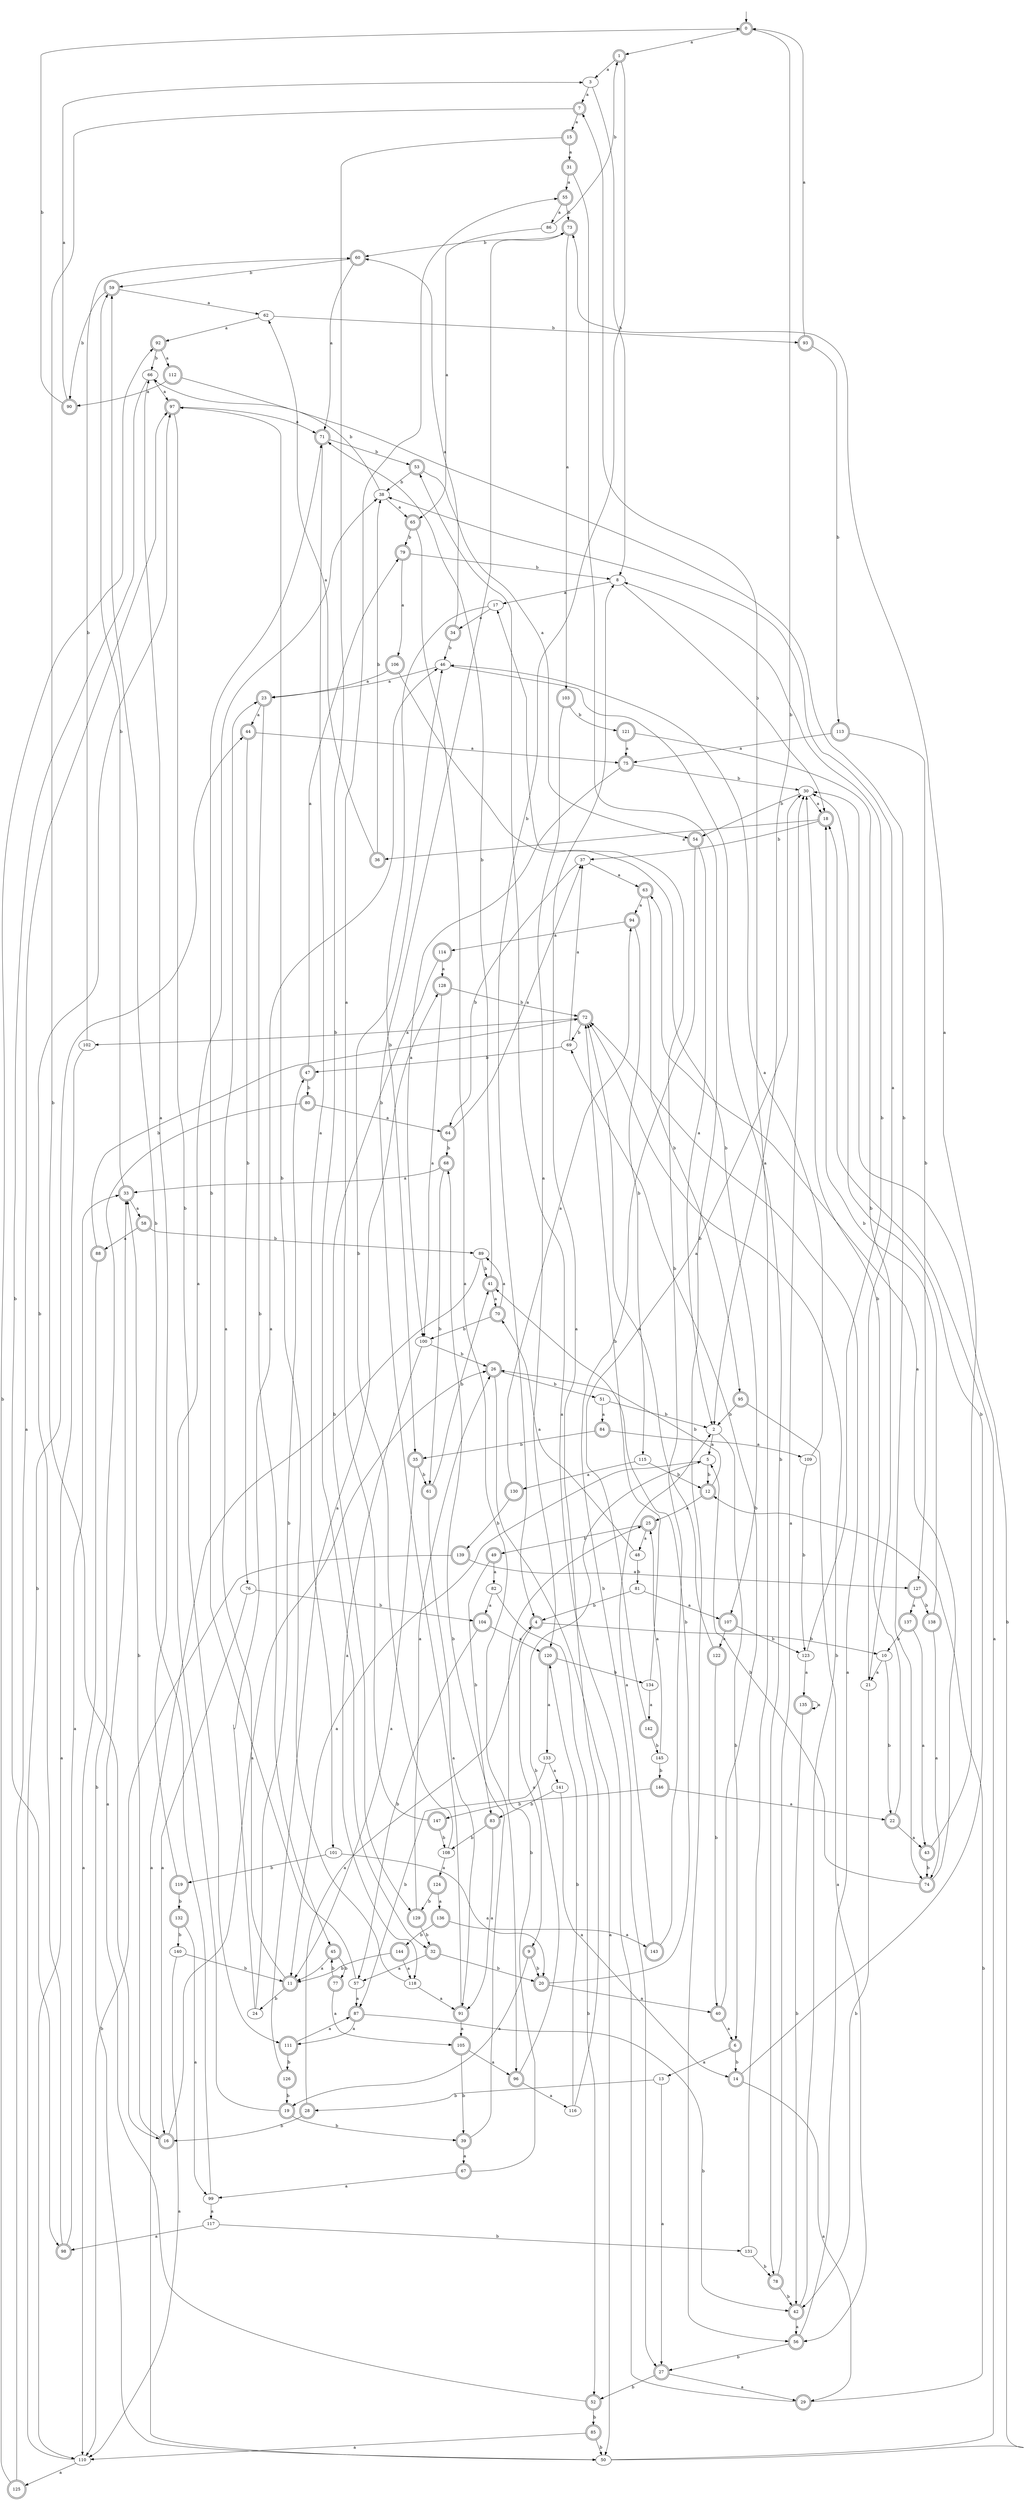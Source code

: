 digraph RandomDFA {
  __start0 [label="", shape=none];
  __start0 -> 0 [label=""];
  0 [shape=circle] [shape=doublecircle]
  0 -> 1 [label="a"]
  0 -> 2 [label="b"]
  1 [shape=doublecircle]
  1 -> 3 [label="a"]
  1 -> 4 [label="b"]
  2
  2 -> 5 [label="a"]
  2 -> 6 [label="b"]
  3
  3 -> 7 [label="a"]
  3 -> 8 [label="b"]
  4 [shape=doublecircle]
  4 -> 9 [label="a"]
  4 -> 10 [label="b"]
  5
  5 -> 11 [label="a"]
  5 -> 12 [label="b"]
  6 [shape=doublecircle]
  6 -> 13 [label="a"]
  6 -> 14 [label="b"]
  7 [shape=doublecircle]
  7 -> 15 [label="a"]
  7 -> 16 [label="b"]
  8
  8 -> 17 [label="a"]
  8 -> 18 [label="b"]
  9 [shape=doublecircle]
  9 -> 19 [label="a"]
  9 -> 20 [label="b"]
  10
  10 -> 21 [label="a"]
  10 -> 22 [label="b"]
  11 [shape=doublecircle]
  11 -> 23 [label="a"]
  11 -> 24 [label="b"]
  12 [shape=doublecircle]
  12 -> 25 [label="a"]
  12 -> 26 [label="b"]
  13
  13 -> 27 [label="a"]
  13 -> 28 [label="b"]
  14 [shape=doublecircle]
  14 -> 29 [label="a"]
  14 -> 30 [label="b"]
  15 [shape=doublecircle]
  15 -> 31 [label="a"]
  15 -> 32 [label="b"]
  16 [shape=doublecircle]
  16 -> 26 [label="a"]
  16 -> 33 [label="b"]
  17
  17 -> 34 [label="a"]
  17 -> 35 [label="b"]
  18 [shape=doublecircle]
  18 -> 36 [label="a"]
  18 -> 37 [label="b"]
  19 [shape=doublecircle]
  19 -> 38 [label="a"]
  19 -> 39 [label="b"]
  20 [shape=doublecircle]
  20 -> 40 [label="a"]
  20 -> 41 [label="b"]
  21
  21 -> 38 [label="a"]
  21 -> 42 [label="b"]
  22 [shape=doublecircle]
  22 -> 43 [label="a"]
  22 -> 30 [label="b"]
  23 [shape=doublecircle]
  23 -> 44 [label="a"]
  23 -> 45 [label="b"]
  24
  24 -> 46 [label="a"]
  24 -> 47 [label="b"]
  25 [shape=doublecircle]
  25 -> 48 [label="a"]
  25 -> 49 [label="b"]
  26 [shape=doublecircle]
  26 -> 50 [label="a"]
  26 -> 51 [label="b"]
  27 [shape=doublecircle]
  27 -> 29 [label="a"]
  27 -> 52 [label="b"]
  28 [shape=doublecircle]
  28 -> 4 [label="a"]
  28 -> 16 [label="b"]
  29 [shape=doublecircle]
  29 -> 53 [label="a"]
  29 -> 12 [label="b"]
  30
  30 -> 18 [label="a"]
  30 -> 54 [label="b"]
  31 [shape=doublecircle]
  31 -> 55 [label="a"]
  31 -> 56 [label="b"]
  32 [shape=doublecircle]
  32 -> 57 [label="a"]
  32 -> 20 [label="b"]
  33 [shape=doublecircle]
  33 -> 58 [label="a"]
  33 -> 59 [label="b"]
  34 [shape=doublecircle]
  34 -> 60 [label="a"]
  34 -> 46 [label="b"]
  35 [shape=doublecircle]
  35 -> 11 [label="a"]
  35 -> 61 [label="b"]
  36 [shape=doublecircle]
  36 -> 62 [label="a"]
  36 -> 38 [label="b"]
  37
  37 -> 63 [label="a"]
  37 -> 64 [label="b"]
  38
  38 -> 65 [label="a"]
  38 -> 66 [label="b"]
  39 [shape=doublecircle]
  39 -> 67 [label="a"]
  39 -> 68 [label="b"]
  40 [shape=doublecircle]
  40 -> 6 [label="a"]
  40 -> 69 [label="b"]
  41 [shape=doublecircle]
  41 -> 70 [label="a"]
  41 -> 71 [label="b"]
  42 [shape=doublecircle]
  42 -> 56 [label="a"]
  42 -> 72 [label="b"]
  43 [shape=doublecircle]
  43 -> 73 [label="a"]
  43 -> 74 [label="b"]
  44 [shape=doublecircle]
  44 -> 75 [label="a"]
  44 -> 76 [label="b"]
  45 [shape=doublecircle]
  45 -> 11 [label="a"]
  45 -> 77 [label="b"]
  46
  46 -> 23 [label="a"]
  46 -> 78 [label="b"]
  47 [shape=doublecircle]
  47 -> 79 [label="a"]
  47 -> 80 [label="b"]
  48
  48 -> 70 [label="a"]
  48 -> 81 [label="b"]
  49 [shape=doublecircle]
  49 -> 82 [label="a"]
  49 -> 83 [label="b"]
  50
  50 -> 18 [label="a"]
  50 -> 30 [label="b"]
  51
  51 -> 84 [label="a"]
  51 -> 2 [label="b"]
  52 [shape=doublecircle]
  52 -> 33 [label="a"]
  52 -> 85 [label="b"]
  53 [shape=doublecircle]
  53 -> 54 [label="a"]
  53 -> 38 [label="b"]
  54 [shape=doublecircle]
  54 -> 2 [label="a"]
  54 -> 27 [label="b"]
  55 [shape=doublecircle]
  55 -> 86 [label="a"]
  55 -> 73 [label="b"]
  56 [shape=doublecircle]
  56 -> 72 [label="a"]
  56 -> 27 [label="b"]
  57
  57 -> 87 [label="a"]
  57 -> 71 [label="b"]
  58 [shape=doublecircle]
  58 -> 88 [label="a"]
  58 -> 89 [label="b"]
  59 [shape=doublecircle]
  59 -> 62 [label="a"]
  59 -> 90 [label="b"]
  60 [shape=doublecircle]
  60 -> 71 [label="a"]
  60 -> 59 [label="b"]
  61 [shape=doublecircle]
  61 -> 91 [label="a"]
  61 -> 41 [label="b"]
  62
  62 -> 92 [label="a"]
  62 -> 93 [label="b"]
  63 [shape=doublecircle]
  63 -> 94 [label="a"]
  63 -> 95 [label="b"]
  64 [shape=doublecircle]
  64 -> 37 [label="a"]
  64 -> 68 [label="b"]
  65 [shape=doublecircle]
  65 -> 96 [label="a"]
  65 -> 79 [label="b"]
  66
  66 -> 97 [label="a"]
  66 -> 98 [label="b"]
  67 [shape=doublecircle]
  67 -> 99 [label="a"]
  67 -> 25 [label="b"]
  68 [shape=doublecircle]
  68 -> 33 [label="a"]
  68 -> 61 [label="b"]
  69
  69 -> 37 [label="a"]
  69 -> 47 [label="b"]
  70 [shape=doublecircle]
  70 -> 89 [label="a"]
  70 -> 100 [label="b"]
  71 [shape=doublecircle]
  71 -> 101 [label="a"]
  71 -> 53 [label="b"]
  72 [shape=doublecircle]
  72 -> 102 [label="a"]
  72 -> 69 [label="b"]
  73 [shape=doublecircle]
  73 -> 103 [label="a"]
  73 -> 60 [label="b"]
  74 [shape=doublecircle]
  74 -> 63 [label="a"]
  74 -> 5 [label="b"]
  75 [shape=doublecircle]
  75 -> 100 [label="a"]
  75 -> 30 [label="b"]
  76
  76 -> 16 [label="a"]
  76 -> 104 [label="b"]
  77 [shape=doublecircle]
  77 -> 105 [label="a"]
  77 -> 45 [label="b"]
  78 [shape=doublecircle]
  78 -> 30 [label="a"]
  78 -> 42 [label="b"]
  79 [shape=doublecircle]
  79 -> 106 [label="a"]
  79 -> 8 [label="b"]
  80 [shape=doublecircle]
  80 -> 64 [label="a"]
  80 -> 50 [label="b"]
  81
  81 -> 107 [label="a"]
  81 -> 4 [label="b"]
  82
  82 -> 104 [label="a"]
  82 -> 52 [label="b"]
  83 [shape=doublecircle]
  83 -> 91 [label="a"]
  83 -> 108 [label="b"]
  84 [shape=doublecircle]
  84 -> 109 [label="a"]
  84 -> 35 [label="b"]
  85 [shape=doublecircle]
  85 -> 110 [label="a"]
  85 -> 50 [label="b"]
  86
  86 -> 65 [label="a"]
  86 -> 1 [label="b"]
  87 [shape=doublecircle]
  87 -> 111 [label="a"]
  87 -> 42 [label="b"]
  88 [shape=doublecircle]
  88 -> 110 [label="a"]
  88 -> 72 [label="b"]
  89
  89 -> 50 [label="a"]
  89 -> 41 [label="b"]
  90 [shape=doublecircle]
  90 -> 3 [label="a"]
  90 -> 0 [label="b"]
  91 [shape=doublecircle]
  91 -> 105 [label="a"]
  91 -> 73 [label="b"]
  92 [shape=doublecircle]
  92 -> 112 [label="a"]
  92 -> 66 [label="b"]
  93 [shape=doublecircle]
  93 -> 0 [label="a"]
  93 -> 113 [label="b"]
  94 [shape=doublecircle]
  94 -> 114 [label="a"]
  94 -> 115 [label="b"]
  95 [shape=doublecircle]
  95 -> 56 [label="a"]
  95 -> 2 [label="b"]
  96 [shape=doublecircle]
  96 -> 116 [label="a"]
  96 -> 5 [label="b"]
  97 [shape=doublecircle]
  97 -> 71 [label="a"]
  97 -> 111 [label="b"]
  98 [shape=doublecircle]
  98 -> 33 [label="a"]
  98 -> 97 [label="b"]
  99
  99 -> 117 [label="a"]
  99 -> 59 [label="b"]
  100
  100 -> 118 [label="a"]
  100 -> 26 [label="b"]
  101
  101 -> 20 [label="a"]
  101 -> 119 [label="b"]
  102
  102 -> 110 [label="a"]
  102 -> 60 [label="b"]
  103 [shape=doublecircle]
  103 -> 120 [label="a"]
  103 -> 121 [label="b"]
  104 [shape=doublecircle]
  104 -> 120 [label="a"]
  104 -> 57 [label="b"]
  105 [shape=doublecircle]
  105 -> 96 [label="a"]
  105 -> 39 [label="b"]
  106 [shape=doublecircle]
  106 -> 23 [label="a"]
  106 -> 107 [label="b"]
  107 [shape=doublecircle]
  107 -> 122 [label="a"]
  107 -> 123 [label="b"]
  108
  108 -> 124 [label="a"]
  108 -> 46 [label="b"]
  109
  109 -> 46 [label="a"]
  109 -> 123 [label="b"]
  110
  110 -> 125 [label="a"]
  110 -> 44 [label="b"]
  111 [shape=doublecircle]
  111 -> 87 [label="a"]
  111 -> 126 [label="b"]
  112 [shape=doublecircle]
  112 -> 90 [label="a"]
  112 -> 74 [label="b"]
  113 [shape=doublecircle]
  113 -> 75 [label="a"]
  113 -> 127 [label="b"]
  114 [shape=doublecircle]
  114 -> 128 [label="a"]
  114 -> 129 [label="b"]
  115
  115 -> 130 [label="a"]
  115 -> 12 [label="b"]
  116
  116 -> 8 [label="a"]
  116 -> 120 [label="b"]
  117
  117 -> 98 [label="a"]
  117 -> 131 [label="b"]
  118
  118 -> 91 [label="a"]
  118 -> 97 [label="b"]
  119 [shape=doublecircle]
  119 -> 66 [label="a"]
  119 -> 132 [label="b"]
  120 [shape=doublecircle]
  120 -> 133 [label="a"]
  120 -> 134 [label="b"]
  121 [shape=doublecircle]
  121 -> 75 [label="a"]
  121 -> 21 [label="b"]
  122 [shape=doublecircle]
  122 -> 72 [label="a"]
  122 -> 40 [label="b"]
  123
  123 -> 135 [label="a"]
  123 -> 8 [label="b"]
  124 [shape=doublecircle]
  124 -> 136 [label="a"]
  124 -> 129 [label="b"]
  125 [shape=doublecircle]
  125 -> 97 [label="a"]
  125 -> 92 [label="b"]
  126 [shape=doublecircle]
  126 -> 128 [label="a"]
  126 -> 19 [label="b"]
  127 [shape=doublecircle]
  127 -> 137 [label="a"]
  127 -> 138 [label="b"]
  128 [shape=doublecircle]
  128 -> 100 [label="a"]
  128 -> 72 [label="b"]
  129 [shape=doublecircle]
  129 -> 26 [label="a"]
  129 -> 32 [label="b"]
  130 [shape=doublecircle]
  130 -> 94 [label="a"]
  130 -> 139 [label="b"]
  131
  131 -> 7 [label="a"]
  131 -> 78 [label="b"]
  132 [shape=doublecircle]
  132 -> 99 [label="a"]
  132 -> 140 [label="b"]
  133
  133 -> 141 [label="a"]
  133 -> 87 [label="b"]
  134
  134 -> 142 [label="a"]
  134 -> 72 [label="b"]
  135 [shape=doublecircle]
  135 -> 135 [label="a"]
  135 -> 42 [label="b"]
  136 [shape=doublecircle]
  136 -> 143 [label="a"]
  136 -> 144 [label="b"]
  137 [shape=doublecircle]
  137 -> 43 [label="a"]
  137 -> 10 [label="b"]
  138 [shape=doublecircle]
  138 -> 74 [label="a"]
  138 -> 18 [label="b"]
  139 [shape=doublecircle]
  139 -> 127 [label="a"]
  139 -> 110 [label="b"]
  140
  140 -> 110 [label="a"]
  140 -> 11 [label="b"]
  141
  141 -> 14 [label="a"]
  141 -> 83 [label="b"]
  142 [shape=doublecircle]
  142 -> 30 [label="a"]
  142 -> 145 [label="b"]
  143 [shape=doublecircle]
  143 -> 2 [label="a"]
  143 -> 17 [label="b"]
  144 [shape=doublecircle]
  144 -> 118 [label="a"]
  144 -> 11 [label="b"]
  145
  145 -> 25 [label="a"]
  145 -> 146 [label="b"]
  146 [shape=doublecircle]
  146 -> 22 [label="a"]
  146 -> 147 [label="b"]
  147 [shape=doublecircle]
  147 -> 55 [label="a"]
  147 -> 108 [label="b"]
}
